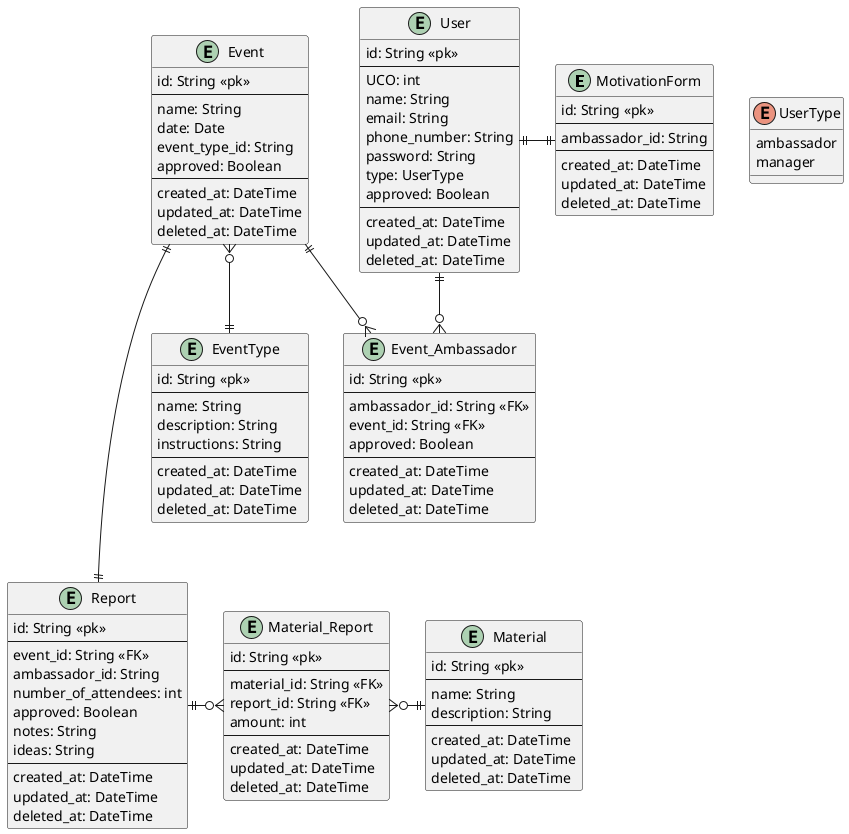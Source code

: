 @startuml
'https://plantuml.com/entity-diagram

entity MotivationForm {
  id: String <<pk>>
  --
  ambassador_id: String
  'answers
  --
  created_at: DateTime
  updated_at: DateTime
  deleted_at: DateTime
}

entity User {
  id: String <<pk>>
  --
  UCO: int
  name: String
  email: String
  phone_number: String
  password: String
  type: UserType
  approved: Boolean
  --
  created_at: DateTime
  updated_at: DateTime
  deleted_at: DateTime
}

enum UserType {
  ambassador
  manager
}

entity Event {
  id: String <<pk>>
  --
  name: String
  date: Date
  event_type_id: String
  approved: Boolean
  --
  created_at: DateTime
  updated_at: DateTime
  deleted_at: DateTime
}

entity EventType {
  id: String <<pk>>
  --
  name: String
  description: String
  instructions: String
  --
  created_at: DateTime
  updated_at: DateTime
  deleted_at: DateTime
}

entity Event_Ambassador {
  id: String <<pk>>
  --
  ambassador_id: String <<FK>>
  event_id: String <<FK>>
  approved: Boolean
  --
  created_at: DateTime
  updated_at: DateTime
  deleted_at: DateTime
}

entity Report {
  id: String <<pk>>
  --
  event_id: String <<FK>>
  ambassador_id: String
  number_of_attendees: int
  approved: Boolean
'photos
  notes: String
  ideas: String
  --
  created_at: DateTime
  updated_at: DateTime
  deleted_at: DateTime
}

entity Material_Report {
  id: String <<pk>>
  --
  material_id: String <<FK>>
  report_id: String <<FK>>
  amount: int
  --
  created_at: DateTime
  updated_at: DateTime
  deleted_at: DateTime
}

entity Material {
  id: String <<pk>>
  --
  name: String
  description: String
  --
  created_at: DateTime
  updated_at: DateTime
  deleted_at: DateTime
}

Report ||-o{ Material_Report
Material_Report }o-|| Material
Event ||---|| Report

User ||-|| MotivationForm
User ||--o{ Event_Ambassador
Event ||--o{ Event_Ambassador
Event }o--|| EventType

@enduml